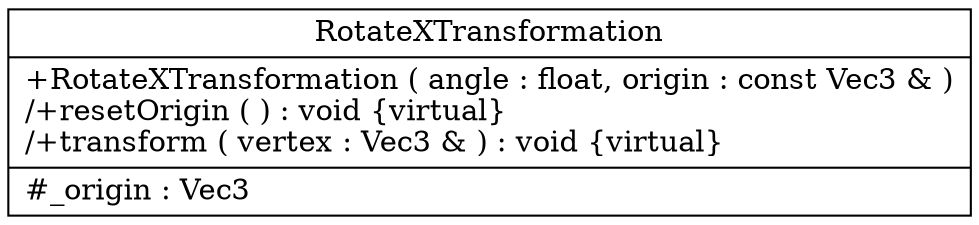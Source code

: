 digraph RotateXTransformation
{
graph [ rankdir="RL" ]
"dc/d6a/class_rotate_x_transformation" [ label="RotateXTransformation\n|+RotateXTransformation ( angle : float, origin : const Vec3 & )\l/+resetOrigin (  ) : void \{virtual\}\l/+transform ( vertex : Vec3 & ) : void \{virtual\}\l|#_origin : Vec3\l" shape="record" ]
}